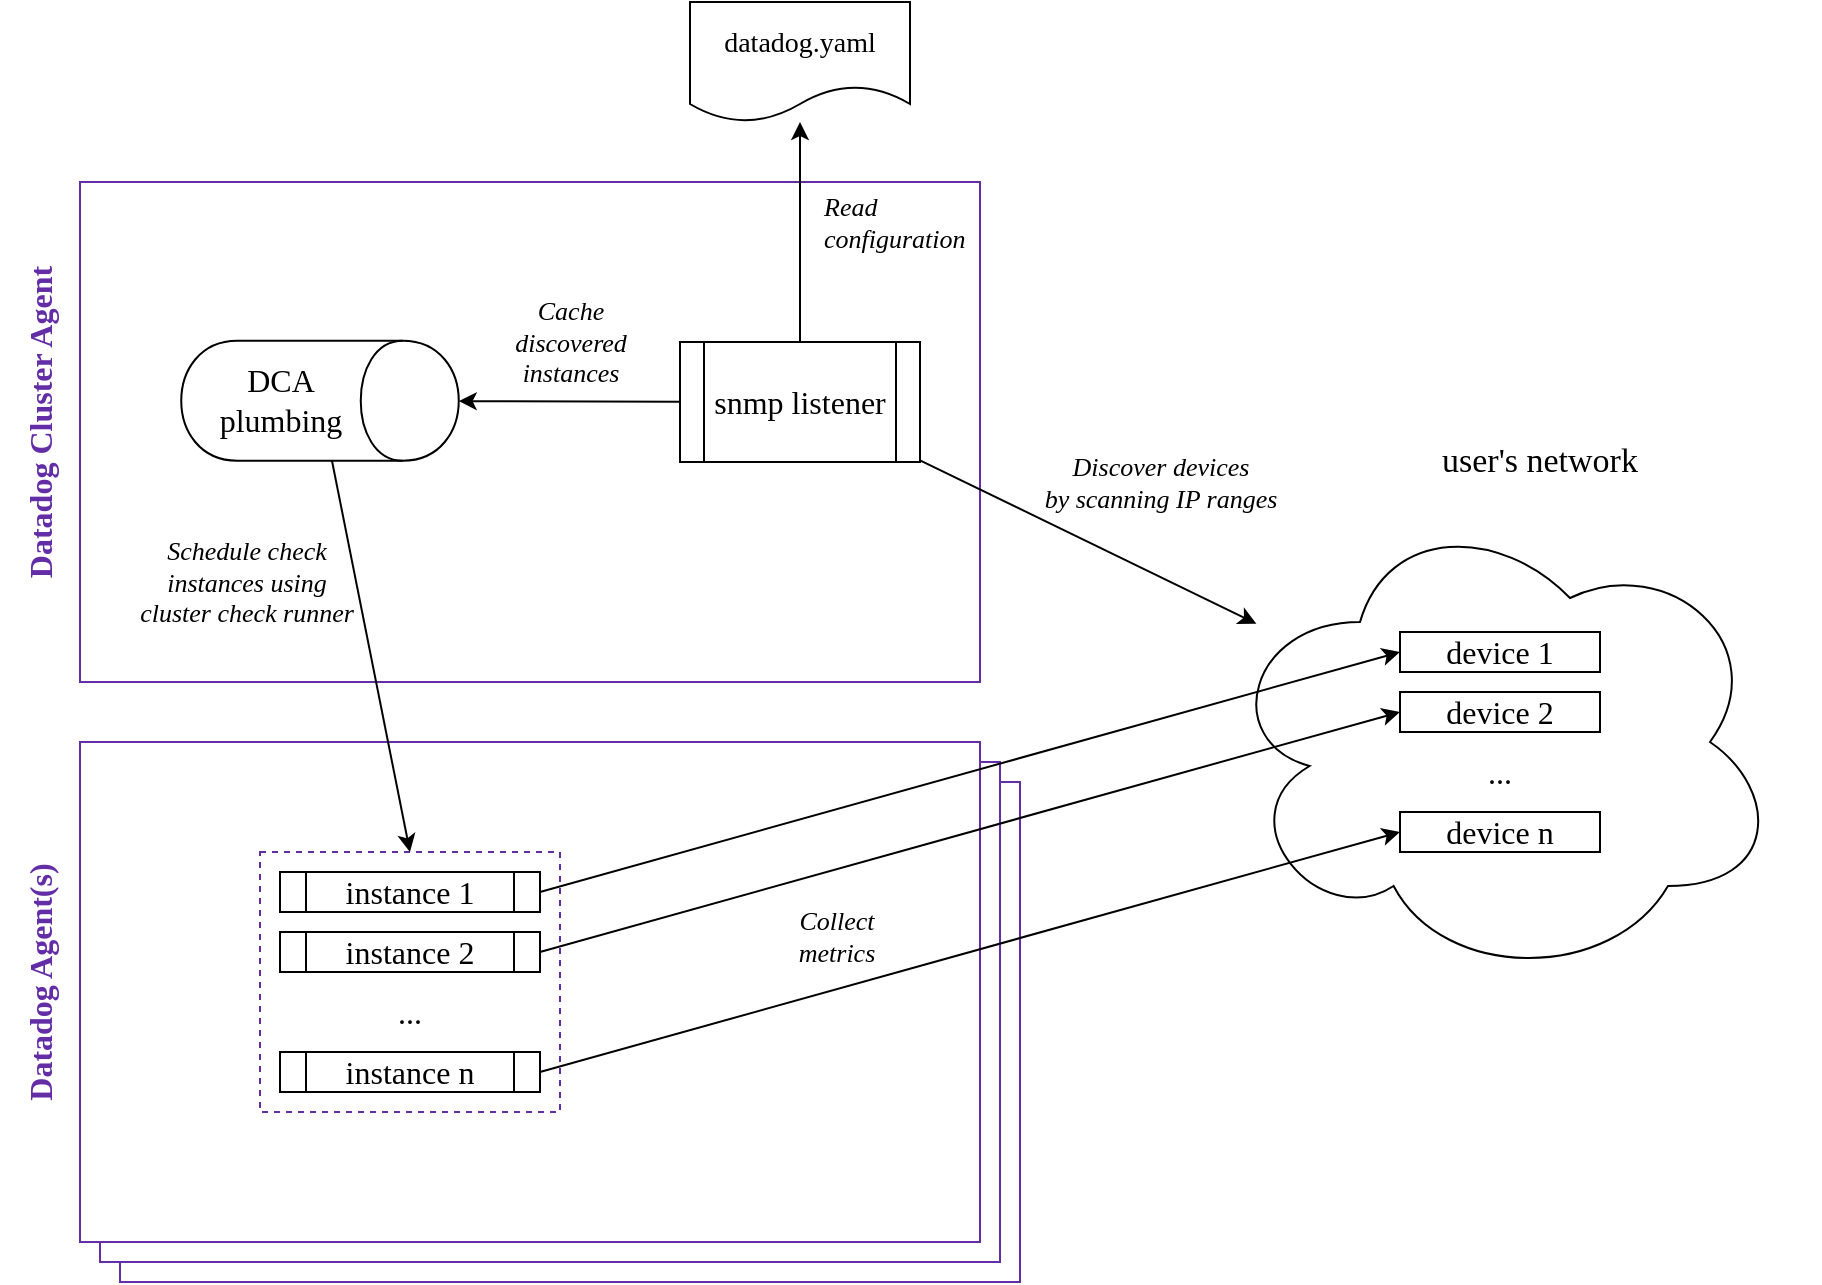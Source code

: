 <mxfile version="13.6.2" type="device"><diagram id="NqSSJryqJ9FrGxTjGl6g" name="Page-1"><mxGraphModel dx="1796" dy="612" grid="1" gridSize="10" guides="1" tooltips="1" connect="1" arrows="1" fold="1" page="1" pageScale="1" pageWidth="850" pageHeight="1100" math="0" shadow="0"><root><mxCell id="0"/><mxCell id="1" parent="0"/><mxCell id="LzIWnPJ7rYWFw41pHNsQ-5" value="" style="rounded=0;whiteSpace=wrap;html=1;fillColor=#FFFFFF;strokeColor=#632DA6;strokeWidth=1;" parent="1" vertex="1"><mxGeometry x="-70" y="420" width="450" height="250" as="geometry"/></mxCell><mxCell id="QBPlygrtx6SdKXe9pz9o-3" value="" style="rounded=0;whiteSpace=wrap;html=1;fillColor=#FFFFFF;strokeColor=#632DA6;strokeWidth=1;" parent="1" vertex="1"><mxGeometry x="-90" y="120" width="450" height="250" as="geometry"/></mxCell><mxCell id="QBPlygrtx6SdKXe9pz9o-1" value="" style="ellipse;shape=cloud;whiteSpace=wrap;html=1;fontFamily=fira code;" parent="1" vertex="1"><mxGeometry x="480" y="280" width="280" height="240" as="geometry"/></mxCell><mxCell id="QBPlygrtx6SdKXe9pz9o-2" value="user's network" style="text;html=1;strokeColor=none;fillColor=none;align=center;verticalAlign=middle;whiteSpace=wrap;rounded=0;fontSize=17;fontFamily=fira code;" parent="1" vertex="1"><mxGeometry x="500" y="240" width="280" height="40" as="geometry"/></mxCell><mxCell id="QBPlygrtx6SdKXe9pz9o-4" value="Datadog Cluster Agent" style="text;html=1;strokeColor=none;fillColor=none;align=center;verticalAlign=middle;whiteSpace=wrap;rounded=0;fontSize=16;fontFamily=fira code;fontStyle=1;fontColor=#632da6;horizontal=0;" parent="1" vertex="1"><mxGeometry x="-130" y="120" width="40" height="240" as="geometry"/></mxCell><mxCell id="QBPlygrtx6SdKXe9pz9o-5" value="snmp listener" style="shape=process;whiteSpace=wrap;html=1;backgroundOutline=1;fontSize=16;fontFamily=fira code;fontStyle=0" parent="1" vertex="1"><mxGeometry x="210" y="200" width="120" height="60" as="geometry"/></mxCell><mxCell id="QBPlygrtx6SdKXe9pz9o-14" value="device 1" style="rounded=0;whiteSpace=wrap;html=1;fontFamily=fira code;fontSize=16;" parent="1" vertex="1"><mxGeometry x="570" y="345" width="100" height="20" as="geometry"/></mxCell><mxCell id="QBPlygrtx6SdKXe9pz9o-15" value="device 2" style="rounded=0;whiteSpace=wrap;html=1;fontFamily=fira code;fontSize=16;" parent="1" vertex="1"><mxGeometry x="570" y="375" width="100" height="20" as="geometry"/></mxCell><mxCell id="QBPlygrtx6SdKXe9pz9o-16" value="device n" style="rounded=0;whiteSpace=wrap;html=1;fontFamily=fira code;fontSize=16;" parent="1" vertex="1"><mxGeometry x="570" y="435" width="100" height="20" as="geometry"/></mxCell><mxCell id="QBPlygrtx6SdKXe9pz9o-17" value="..." style="text;html=1;strokeColor=none;fillColor=none;align=center;verticalAlign=middle;whiteSpace=wrap;rounded=0;fontFamily=fira code;fontSize=16;" parent="1" vertex="1"><mxGeometry x="570" y="405" width="100" height="20" as="geometry"/></mxCell><mxCell id="QBPlygrtx6SdKXe9pz9o-19" value="Discover devices &lt;br&gt;by scanning IP ranges" style="endArrow=classic;html=1;fontFamily=fira code;fontSize=13;labelBackgroundColor=none;elbow=vertical;fontStyle=2;fontColor=#000000;" parent="1" source="QBPlygrtx6SdKXe9pz9o-5" target="QBPlygrtx6SdKXe9pz9o-1" edge="1"><mxGeometry x="0.205" y="43" width="50" height="50" relative="1" as="geometry"><mxPoint x="400" y="180" as="sourcePoint"/><mxPoint x="450" y="130" as="targetPoint"/><Array as="points"/><mxPoint as="offset"/></mxGeometry></mxCell><mxCell id="QBPlygrtx6SdKXe9pz9o-26" value="" style="endArrow=classic;html=1;labelBackgroundColor=none;fontFamily=fira code;fontSize=14;" parent="1" source="QBPlygrtx6SdKXe9pz9o-5" target="QBPlygrtx6SdKXe9pz9o-38" edge="1"><mxGeometry x="-0.077" y="95" width="50" height="50" relative="1" as="geometry"><mxPoint x="146.471" y="210" as="sourcePoint"/><mxPoint x="160" y="207.5" as="targetPoint"/><Array as="points"/><mxPoint as="offset"/></mxGeometry></mxCell><mxCell id="QBPlygrtx6SdKXe9pz9o-41" value="Cache&lt;br style=&quot;font-size: 13px&quot;&gt;discovered&lt;br style=&quot;font-size: 13px&quot;&gt;instances" style="edgeLabel;html=1;align=center;verticalAlign=middle;resizable=0;points=[];fontSize=13;fontFamily=fira code;fontColor=#000000;labelBackgroundColor=none;fontStyle=2" parent="QBPlygrtx6SdKXe9pz9o-26" vertex="1" connectable="0"><mxGeometry x="-0.136" y="-1" relative="1" as="geometry"><mxPoint x="-7.0" y="-28.72" as="offset"/></mxGeometry></mxCell><mxCell id="QBPlygrtx6SdKXe9pz9o-36" value="Read&lt;br&gt;configuration" style="edgeStyle=none;rounded=0;orthogonalLoop=1;jettySize=auto;html=1;labelBackgroundColor=none;strokeColor=#000000;fontFamily=fira code;fontSize=13;fontColor=#000000;fontStyle=2;align=left;" parent="1" source="QBPlygrtx6SdKXe9pz9o-5" target="QBPlygrtx6SdKXe9pz9o-35" edge="1"><mxGeometry x="0.091" y="-10" relative="1" as="geometry"><mxPoint as="offset"/></mxGeometry></mxCell><mxCell id="QBPlygrtx6SdKXe9pz9o-35" value="datadog.yaml" style="shape=document;whiteSpace=wrap;html=1;boundedLbl=1;labelBackgroundColor=none;fontFamily=fira code;fontSize=14;" parent="1" vertex="1"><mxGeometry x="215" y="30" width="110" height="60" as="geometry"/></mxCell><mxCell id="QBPlygrtx6SdKXe9pz9o-38" value="DCA plumbing" style="shape=cylinder;whiteSpace=wrap;html=1;boundedLbl=1;backgroundOutline=1;labelBackgroundColor=none;strokeColor=#000000;strokeWidth=1;fillColor=#FFFFFF;fontFamily=fira code;fontSize=16;fontColor=#000000;horizontal=0;rotation=90;align=center;verticalAlign=middle;" parent="1" vertex="1"><mxGeometry y="160" width="60" height="138.75" as="geometry"/></mxCell><mxCell id="LzIWnPJ7rYWFw41pHNsQ-2" value="Datadog Agent(s)" style="text;html=1;strokeColor=none;fillColor=none;align=center;verticalAlign=middle;whiteSpace=wrap;rounded=0;fontSize=16;fontFamily=fira code;fontStyle=1;fontColor=#632da6;horizontal=0;" parent="1" vertex="1"><mxGeometry x="-130" y="400" width="40" height="240" as="geometry"/></mxCell><mxCell id="LzIWnPJ7rYWFw41pHNsQ-3" value="" style="rounded=0;whiteSpace=wrap;html=1;fillColor=#FFFFFF;strokeColor=#632DA6;strokeWidth=1;" parent="1" vertex="1"><mxGeometry x="-80" y="410" width="450" height="250" as="geometry"/></mxCell><mxCell id="LzIWnPJ7rYWFw41pHNsQ-4" value="" style="rounded=0;whiteSpace=wrap;html=1;fillColor=#FFFFFF;strokeColor=#632DA6;strokeWidth=1;" parent="1" vertex="1"><mxGeometry x="-90" y="400" width="450" height="250" as="geometry"/></mxCell><mxCell id="QBPlygrtx6SdKXe9pz9o-25" value="" style="rounded=0;whiteSpace=wrap;html=1;fontFamily=fira code;fontSize=16;fillColor=#FFFFFF;strokeColor=#632DA6;dashed=1;" parent="1" vertex="1"><mxGeometry y="455" width="150" height="130" as="geometry"/></mxCell><mxCell id="QBPlygrtx6SdKXe9pz9o-7" value="instance 1" style="shape=process;whiteSpace=wrap;html=1;backgroundOutline=1;fontSize=16;fontFamily=fira code;" parent="1" vertex="1"><mxGeometry x="10" y="465" width="130" height="20" as="geometry"/></mxCell><mxCell id="QBPlygrtx6SdKXe9pz9o-9" value="instance 2" style="shape=process;whiteSpace=wrap;html=1;backgroundOutline=1;fontSize=16;fontFamily=fira code;" parent="1" vertex="1"><mxGeometry x="10" y="495" width="130" height="20" as="geometry"/></mxCell><mxCell id="QBPlygrtx6SdKXe9pz9o-11" value="instance n" style="shape=process;whiteSpace=wrap;html=1;backgroundOutline=1;fontSize=16;fontFamily=fira code;" parent="1" vertex="1"><mxGeometry x="10" y="555" width="130" height="20" as="geometry"/></mxCell><mxCell id="QBPlygrtx6SdKXe9pz9o-12" value="..." style="text;html=1;strokeColor=none;fillColor=none;align=center;verticalAlign=middle;whiteSpace=wrap;rounded=0;fontFamily=fira code;fontSize=16;" parent="1" vertex="1"><mxGeometry x="10" y="525" width="130" height="20" as="geometry"/></mxCell><mxCell id="QBPlygrtx6SdKXe9pz9o-20" value="" style="endArrow=classic;html=1;fontFamily=fira code;fontSize=16;labelBackgroundColor=none;entryX=0;entryY=0.5;entryDx=0;entryDy=0;exitX=1;exitY=0.5;exitDx=0;exitDy=0;" parent="1" source="QBPlygrtx6SdKXe9pz9o-7" target="QBPlygrtx6SdKXe9pz9o-14" edge="1"><mxGeometry x="0.264" y="38" width="50" height="50" relative="1" as="geometry"><mxPoint x="330" y="155.882" as="sourcePoint"/><mxPoint x="456.854" y="189.461" as="targetPoint"/><mxPoint as="offset"/></mxGeometry></mxCell><mxCell id="QBPlygrtx6SdKXe9pz9o-27" value="Collect&lt;br style=&quot;font-size: 13px;&quot;&gt;metrics" style="edgeLabel;html=1;align=center;verticalAlign=middle;resizable=0;points=[];fontSize=13;fontFamily=fira code;fontStyle=2;labelBackgroundColor=none;fontColor=#000000;" parent="QBPlygrtx6SdKXe9pz9o-20" vertex="1" connectable="0"><mxGeometry x="-0.358" y="3" relative="1" as="geometry"><mxPoint x="10.57" y="63" as="offset"/></mxGeometry></mxCell><mxCell id="QBPlygrtx6SdKXe9pz9o-21" value="" style="endArrow=classic;html=1;fontFamily=fira code;fontSize=16;labelBackgroundColor=none;exitX=1;exitY=0.5;exitDx=0;exitDy=0;entryX=0;entryY=0.5;entryDx=0;entryDy=0;" parent="1" source="QBPlygrtx6SdKXe9pz9o-9" target="QBPlygrtx6SdKXe9pz9o-15" edge="1"><mxGeometry x="0.264" y="38" width="50" height="50" relative="1" as="geometry"><mxPoint x="340" y="231.613" as="sourcePoint"/><mxPoint x="560" y="200" as="targetPoint"/><mxPoint as="offset"/></mxGeometry></mxCell><mxCell id="QBPlygrtx6SdKXe9pz9o-22" value="" style="endArrow=classic;html=1;fontFamily=fira code;fontSize=16;labelBackgroundColor=none;entryX=0;entryY=0.5;entryDx=0;entryDy=0;exitX=1;exitY=0.5;exitDx=0;exitDy=0;" parent="1" source="QBPlygrtx6SdKXe9pz9o-11" target="QBPlygrtx6SdKXe9pz9o-16" edge="1"><mxGeometry x="0.264" y="38" width="50" height="50" relative="1" as="geometry"><mxPoint x="340" y="240" as="sourcePoint"/><mxPoint x="560" y="190" as="targetPoint"/><mxPoint as="offset"/></mxGeometry></mxCell><mxCell id="QBPlygrtx6SdKXe9pz9o-32" value="" style="endArrow=classic;html=1;labelBackgroundColor=none;fontFamily=fira code;fontSize=14;entryX=0.5;entryY=0;entryDx=0;entryDy=0;" parent="1" source="QBPlygrtx6SdKXe9pz9o-38" target="QBPlygrtx6SdKXe9pz9o-25" edge="1"><mxGeometry x="-0.077" y="95" width="50" height="50" relative="1" as="geometry"><mxPoint x="100" y="260" as="sourcePoint"/><mxPoint x="190" y="286" as="targetPoint"/><Array as="points"/><mxPoint as="offset"/></mxGeometry></mxCell><mxCell id="QBPlygrtx6SdKXe9pz9o-34" value="Schedule check &lt;br&gt;instances using&lt;br&gt;cluster check runner" style="edgeLabel;html=1;align=center;verticalAlign=middle;resizable=0;points=[];fontSize=13;fontFamily=fira code;fontStyle=2;labelBackgroundColor=none;fontColor=#000000;" parent="QBPlygrtx6SdKXe9pz9o-32" vertex="1" connectable="0"><mxGeometry x="-0.137" y="-1" relative="1" as="geometry"><mxPoint x="-59.0" y="-23.91" as="offset"/></mxGeometry></mxCell></root></mxGraphModel></diagram></mxfile>